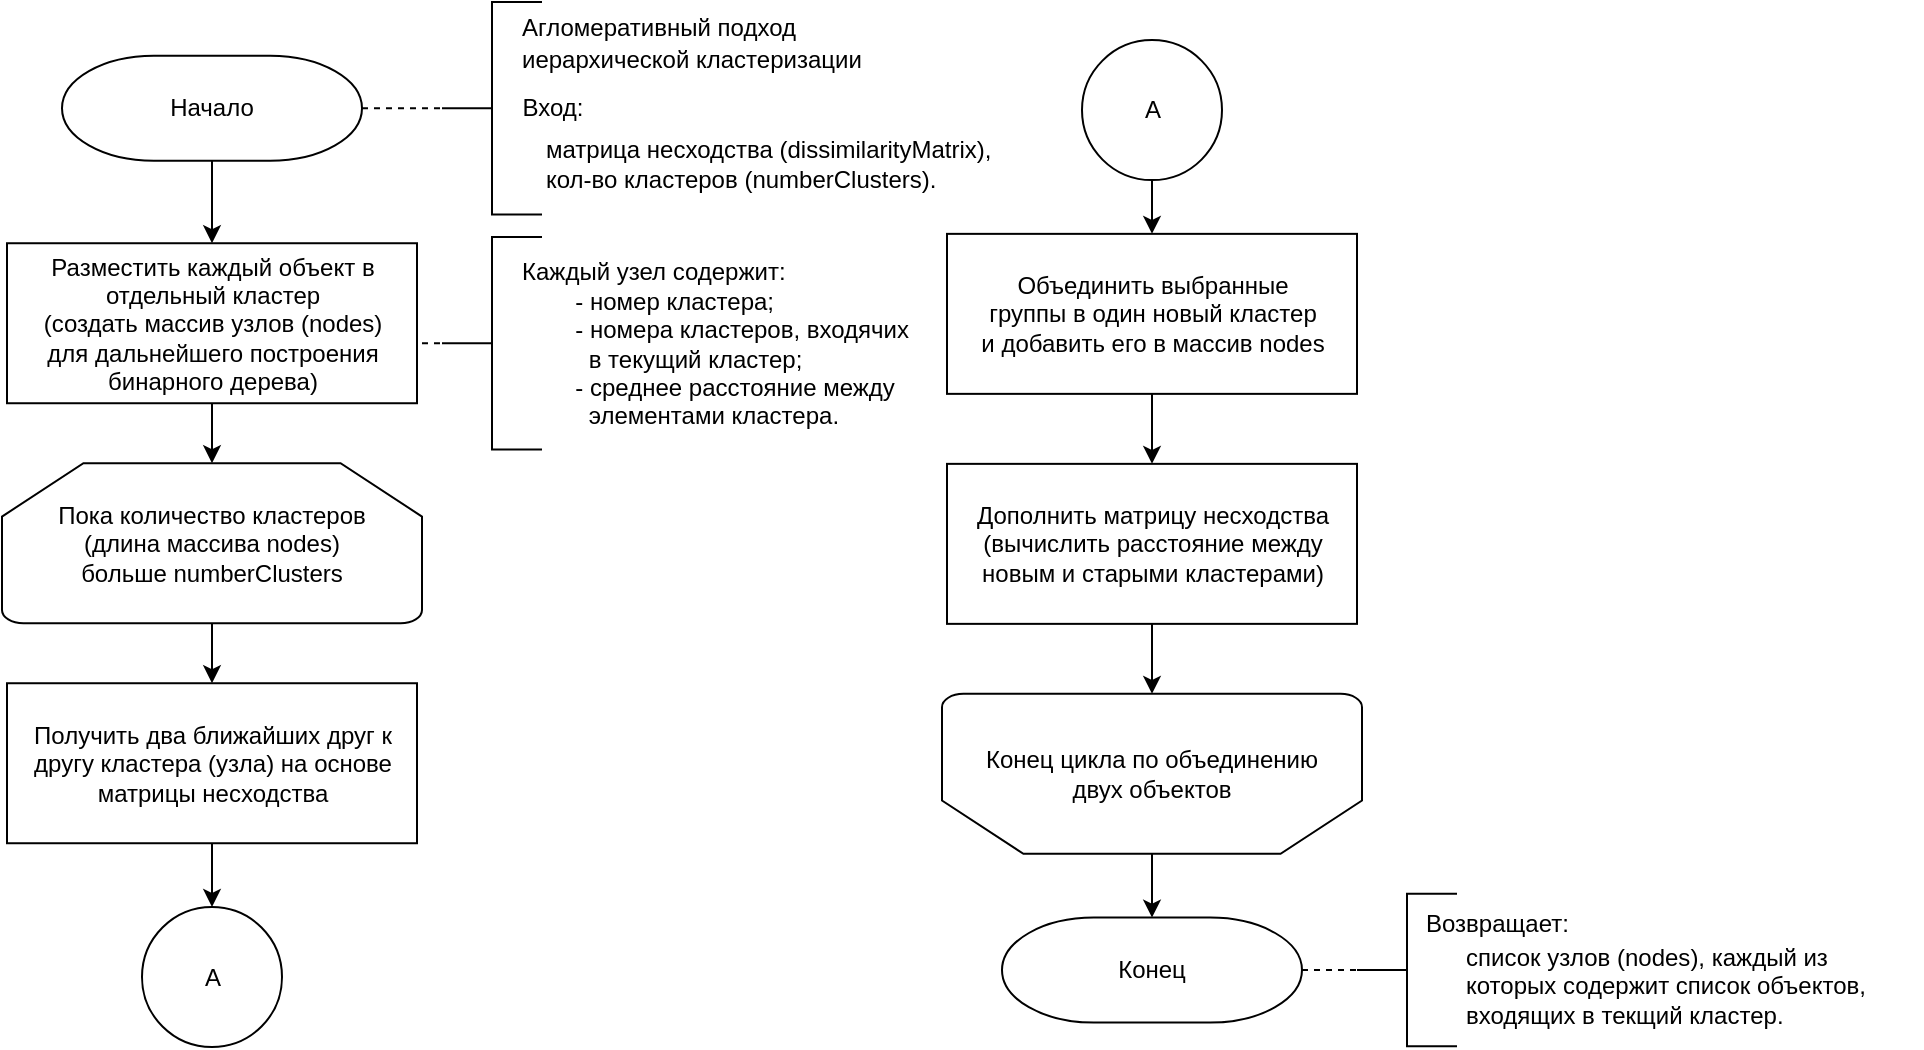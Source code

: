 <mxfile>
    <diagram id="tPg7lvVMtvuBfPQgrAko" name="Страница 1">
        <mxGraphModel dx="525" dy="547" grid="1" gridSize="10" guides="1" tooltips="1" connect="1" arrows="1" fold="1" page="1" pageScale="1" pageWidth="1169" pageHeight="827" math="0" shadow="0">
            <root>
                <mxCell id="0"/>
                <mxCell id="1" parent="0"/>
                <mxCell id="17" style="edgeStyle=none;html=1;entryX=0;entryY=0.5;entryDx=0;entryDy=0;entryPerimeter=0;fontSize=12;endArrow=none;endFill=0;dashed=1;exitX=1;exitY=0.5;exitDx=0;exitDy=0;exitPerimeter=0;" parent="1" source="7" target="8" edge="1">
                    <mxGeometry relative="1" as="geometry">
                        <mxPoint x="350" y="163.62" as="sourcePoint"/>
                    </mxGeometry>
                </mxCell>
                <mxCell id="43" style="edgeStyle=none;html=1;exitX=0.5;exitY=1;exitDx=0;exitDy=0;exitPerimeter=0;" parent="1" source="7" target="21" edge="1">
                    <mxGeometry relative="1" as="geometry"/>
                </mxCell>
                <mxCell id="7" value="Начало" style="strokeWidth=1;html=1;shape=mxgraph.flowchart.terminator;whiteSpace=wrap;strokeColor=default;gradientColor=none;" parent="1" vertex="1">
                    <mxGeometry x="170" y="136.87" width="150" height="52.5" as="geometry"/>
                </mxCell>
                <mxCell id="8" value="" style="strokeWidth=1;html=1;shape=mxgraph.flowchart.annotation_2;align=left;labelPosition=right;pointerEvents=1;strokeColor=default;fontSize=13;gradientColor=none;" parent="1" vertex="1">
                    <mxGeometry x="360" y="110" width="50" height="106.25" as="geometry"/>
                </mxCell>
                <mxCell id="9" value="&lt;span style=&quot;font-size: 12px;&quot;&gt;Агломеративный подход &lt;br&gt;иерархической кластеризации&lt;/span&gt;" style="text;html=1;align=left;verticalAlign=middle;resizable=0;points=[];autosize=1;strokeColor=none;fillColor=none;fontSize=13;strokeWidth=1;" parent="1" vertex="1">
                    <mxGeometry x="397.5" y="110" width="200" height="40" as="geometry"/>
                </mxCell>
                <mxCell id="10" value="Вход:" style="text;html=1;align=center;verticalAlign=middle;resizable=0;points=[];autosize=1;strokeColor=none;fillColor=none;fontSize=12;" parent="1" vertex="1">
                    <mxGeometry x="390" y="148.12" width="50" height="30" as="geometry"/>
                </mxCell>
                <mxCell id="11" value="матрица несходства (&lt;span style=&quot;text-align: center;&quot;&gt;dissimilarityMatrix&lt;/span&gt;),&lt;br&gt;кол-во кластеров (numberClusters)." style="text;html=1;align=left;verticalAlign=middle;resizable=0;points=[];autosize=1;strokeColor=none;fillColor=none;fontSize=12;" parent="1" vertex="1">
                    <mxGeometry x="410" y="170.62" width="250" height="40" as="geometry"/>
                </mxCell>
                <mxCell id="52" style="edgeStyle=none;html=1;exitX=0.5;exitY=1;exitDx=0;exitDy=0;entryX=0.5;entryY=0;entryDx=0;entryDy=0;entryPerimeter=0;" parent="1" source="21" target="44" edge="1">
                    <mxGeometry relative="1" as="geometry"/>
                </mxCell>
                <mxCell id="21" value="Разместить каждый объект в отдельный кластер&lt;br&gt;(создать массив узлов (nodes) &lt;br&gt;для дальнейшего построения бинарного дерева)" style="rounded=0;whiteSpace=wrap;html=1;strokeColor=default;strokeWidth=1;fontSize=12;gradientColor=none;" parent="1" vertex="1">
                    <mxGeometry x="142.5" y="230.62" width="205" height="80" as="geometry"/>
                </mxCell>
                <mxCell id="30" value="Конец" style="strokeWidth=1;html=1;shape=mxgraph.flowchart.terminator;whiteSpace=wrap;strokeColor=default;gradientColor=none;" parent="1" vertex="1">
                    <mxGeometry x="640" y="567.81" width="150" height="52.5" as="geometry"/>
                </mxCell>
                <mxCell id="31" style="edgeStyle=none;html=1;entryX=0;entryY=0.5;entryDx=0;entryDy=0;entryPerimeter=0;fontSize=12;endArrow=none;endFill=0;dashed=1;exitX=1;exitY=0.5;exitDx=0;exitDy=0;exitPerimeter=0;" parent="1" source="30" target="32" edge="1">
                    <mxGeometry relative="1" as="geometry">
                        <mxPoint x="790" y="592.18" as="sourcePoint"/>
                    </mxGeometry>
                </mxCell>
                <mxCell id="32" value="" style="strokeWidth=1;html=1;shape=mxgraph.flowchart.annotation_2;align=left;labelPosition=right;pointerEvents=1;strokeColor=default;fontSize=13;gradientColor=none;" parent="1" vertex="1">
                    <mxGeometry x="817.5" y="555.93" width="50" height="76.25" as="geometry"/>
                </mxCell>
                <mxCell id="36" value="Возвращает:" style="text;html=1;align=left;verticalAlign=middle;resizable=0;points=[];autosize=1;strokeColor=none;fillColor=none;fontSize=12;" parent="1" vertex="1">
                    <mxGeometry x="850" y="555.93" width="100" height="30" as="geometry"/>
                </mxCell>
                <mxCell id="37" value="список узлов (&lt;span style=&quot;text-align: center;&quot;&gt;nodes&lt;/span&gt;), каждый из &lt;br&gt;которых содержит список объектов, &lt;br&gt;входящих в текщий кластер." style="text;html=1;align=left;verticalAlign=middle;resizable=0;points=[];autosize=1;strokeColor=none;fillColor=none;fontSize=12;" parent="1" vertex="1">
                    <mxGeometry x="870" y="572.18" width="230" height="60" as="geometry"/>
                </mxCell>
                <mxCell id="38" style="edgeStyle=none;html=1;entryX=0;entryY=0.5;entryDx=0;entryDy=0;entryPerimeter=0;fontSize=12;endArrow=none;endFill=0;dashed=1;" parent="1" target="39" edge="1">
                    <mxGeometry relative="1" as="geometry">
                        <mxPoint x="350" y="280.62" as="sourcePoint"/>
                    </mxGeometry>
                </mxCell>
                <mxCell id="39" value="" style="strokeWidth=1;html=1;shape=mxgraph.flowchart.annotation_2;align=left;labelPosition=right;pointerEvents=1;strokeColor=default;fontSize=13;gradientColor=none;" parent="1" vertex="1">
                    <mxGeometry x="360" y="227.5" width="50" height="106.25" as="geometry"/>
                </mxCell>
                <mxCell id="42" value="Каждый узел содержит:&lt;br&gt;&lt;span style=&quot;white-space: pre;&quot;&gt;&#9;&lt;/span&gt;- номер кластера;&lt;br&gt;&lt;span style=&quot;white-space: pre;&quot;&gt;&#9;&lt;/span&gt;- номера кластеров, входячих &lt;br&gt;&lt;span style=&quot;white-space: pre;&quot;&gt;&#9;&lt;/span&gt;&amp;nbsp; в текущий кластер;&lt;br&gt;&lt;span style=&quot;white-space: pre;&quot;&gt;&#9;&lt;/span&gt;- среднее расстояние между&lt;br&gt;&lt;span style=&quot;white-space: pre;&quot;&gt;&#9;&lt;/span&gt;&amp;nbsp; элементами кластера." style="text;html=1;align=left;verticalAlign=middle;resizable=0;points=[];autosize=1;strokeColor=none;fillColor=none;fontSize=12;" parent="1" vertex="1">
                    <mxGeometry x="397.5" y="230.62" width="220" height="100" as="geometry"/>
                </mxCell>
                <mxCell id="54" style="edgeStyle=none;html=1;exitX=0.5;exitY=1;exitDx=0;exitDy=0;exitPerimeter=0;entryX=0.5;entryY=0;entryDx=0;entryDy=0;" parent="1" source="44" target="46" edge="1">
                    <mxGeometry relative="1" as="geometry"/>
                </mxCell>
                <mxCell id="44" value="Пока количество кластеров &lt;br&gt;(длина массива nodes) больше&amp;nbsp;&lt;span style=&quot;text-align: left;&quot;&gt;numberClusters&lt;/span&gt;" style="strokeWidth=1;html=1;shape=mxgraph.flowchart.loop_limit;whiteSpace=wrap;" parent="1" vertex="1">
                    <mxGeometry x="140" y="340.62" width="210" height="80" as="geometry"/>
                </mxCell>
                <mxCell id="u_3GqAv7XLSxGmhEMJuQ-59" style="edgeStyle=orthogonalEdgeStyle;rounded=0;orthogonalLoop=1;jettySize=auto;html=1;exitX=0.5;exitY=1;exitDx=0;exitDy=0;entryX=0.5;entryY=0;entryDx=0;entryDy=0;" parent="1" source="46" target="u_3GqAv7XLSxGmhEMJuQ-58" edge="1">
                    <mxGeometry relative="1" as="geometry"/>
                </mxCell>
                <mxCell id="46" value="Получить два ближайших друг к другу кластера (узла) на основе матрицы несходства" style="rounded=0;whiteSpace=wrap;html=1;strokeColor=default;strokeWidth=1;fontSize=12;gradientColor=none;" parent="1" vertex="1">
                    <mxGeometry x="142.5" y="450.62" width="205" height="80" as="geometry"/>
                </mxCell>
                <mxCell id="56" style="edgeStyle=none;html=1;exitX=0.5;exitY=1;exitDx=0;exitDy=0;" parent="1" source="49" target="50" edge="1">
                    <mxGeometry relative="1" as="geometry"/>
                </mxCell>
                <mxCell id="49" value="Объединить выбранные &lt;br&gt;группы в один новый кластер &lt;br&gt;и добавить его в массив nodes" style="rounded=0;whiteSpace=wrap;html=1;strokeColor=default;strokeWidth=1;fontSize=12;gradientColor=none;" parent="1" vertex="1">
                    <mxGeometry x="612.5" y="225.93" width="205" height="80" as="geometry"/>
                </mxCell>
                <mxCell id="57" style="edgeStyle=none;html=1;exitX=0.5;exitY=1;exitDx=0;exitDy=0;" parent="1" source="50" target="53" edge="1">
                    <mxGeometry relative="1" as="geometry"/>
                </mxCell>
                <mxCell id="50" value="Дополнить матрицу несходства &lt;br&gt;(вычислить расстояние между новым и старыми кластерами)" style="rounded=0;whiteSpace=wrap;html=1;strokeColor=default;strokeWidth=1;fontSize=12;gradientColor=none;" parent="1" vertex="1">
                    <mxGeometry x="612.5" y="340.93" width="205" height="80" as="geometry"/>
                </mxCell>
                <mxCell id="58" style="edgeStyle=none;html=1;exitX=0.5;exitY=0;exitDx=0;exitDy=0;exitPerimeter=0;entryX=0.5;entryY=0;entryDx=0;entryDy=0;entryPerimeter=0;" parent="1" source="53" target="30" edge="1">
                    <mxGeometry relative="1" as="geometry">
                        <mxPoint x="715" y="545.93" as="sourcePoint"/>
                    </mxGeometry>
                </mxCell>
                <mxCell id="53" value="Конец цикла по объединению &lt;br&gt;двух объектов" style="strokeWidth=1;html=1;shape=mxgraph.flowchart.loop_limit;whiteSpace=wrap;direction=west;" parent="1" vertex="1">
                    <mxGeometry x="610" y="455.93" width="210" height="80" as="geometry"/>
                </mxCell>
                <mxCell id="u_3GqAv7XLSxGmhEMJuQ-58" value="" style="ellipse;whiteSpace=wrap;html=1;aspect=fixed;" parent="1" vertex="1">
                    <mxGeometry x="210" y="562.5" width="70" height="70" as="geometry"/>
                </mxCell>
                <mxCell id="u_3GqAv7XLSxGmhEMJuQ-60" value="А" style="text;html=1;align=center;verticalAlign=middle;resizable=0;points=[];autosize=1;strokeColor=none;fillColor=none;" parent="1" vertex="1">
                    <mxGeometry x="230" y="582.5" width="30" height="30" as="geometry"/>
                </mxCell>
                <mxCell id="u_3GqAv7XLSxGmhEMJuQ-63" style="edgeStyle=orthogonalEdgeStyle;rounded=0;orthogonalLoop=1;jettySize=auto;html=1;exitX=0.5;exitY=1;exitDx=0;exitDy=0;entryX=0.5;entryY=0;entryDx=0;entryDy=0;" parent="1" source="u_3GqAv7XLSxGmhEMJuQ-61" target="49" edge="1">
                    <mxGeometry relative="1" as="geometry"/>
                </mxCell>
                <mxCell id="u_3GqAv7XLSxGmhEMJuQ-61" value="" style="ellipse;whiteSpace=wrap;html=1;aspect=fixed;" parent="1" vertex="1">
                    <mxGeometry x="680" y="129.05" width="70" height="70" as="geometry"/>
                </mxCell>
                <mxCell id="u_3GqAv7XLSxGmhEMJuQ-62" value="А" style="text;html=1;align=center;verticalAlign=middle;resizable=0;points=[];autosize=1;strokeColor=none;fillColor=none;" parent="1" vertex="1">
                    <mxGeometry x="700" y="149.05" width="30" height="30" as="geometry"/>
                </mxCell>
            </root>
        </mxGraphModel>
    </diagram>
</mxfile>